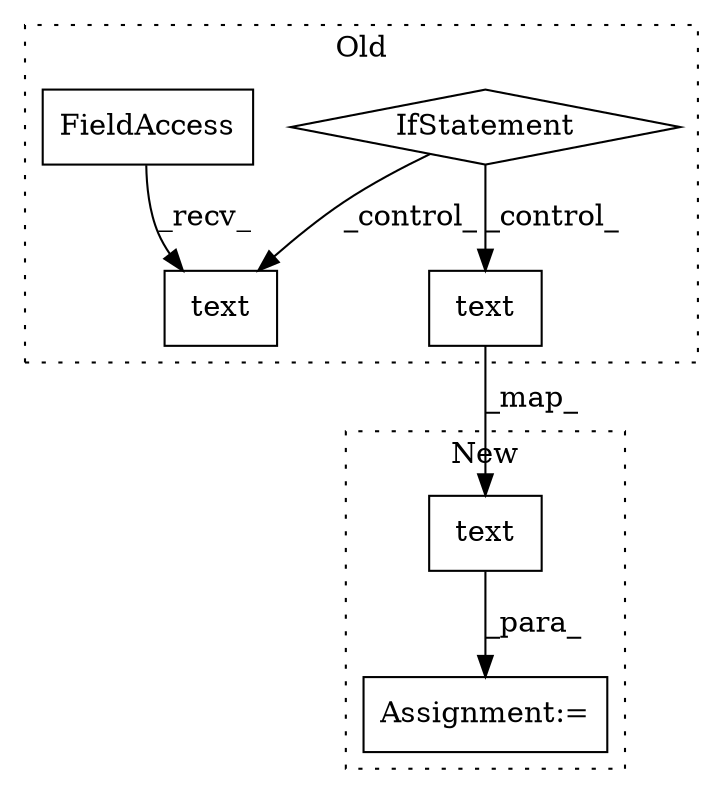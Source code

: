digraph G {
subgraph cluster0 {
1 [label="text" a="32" s="2942" l="6" shape="box"];
4 [label="IfStatement" a="25" s="2834" l="3" shape="diamond"];
5 [label="text" a="32" s="2859,2904" l="5,1" shape="box"];
6 [label="FieldAccess" a="22" s="2837" l="10" shape="box"];
label = "Old";
style="dotted";
}
subgraph cluster1 {
2 [label="text" a="32" s="2836" l="6" shape="box"];
3 [label="Assignment:=" a="7" s="2813" l="1" shape="box"];
label = "New";
style="dotted";
}
1 -> 2 [label="_map_"];
2 -> 3 [label="_para_"];
4 -> 5 [label="_control_"];
4 -> 1 [label="_control_"];
6 -> 5 [label="_recv_"];
}